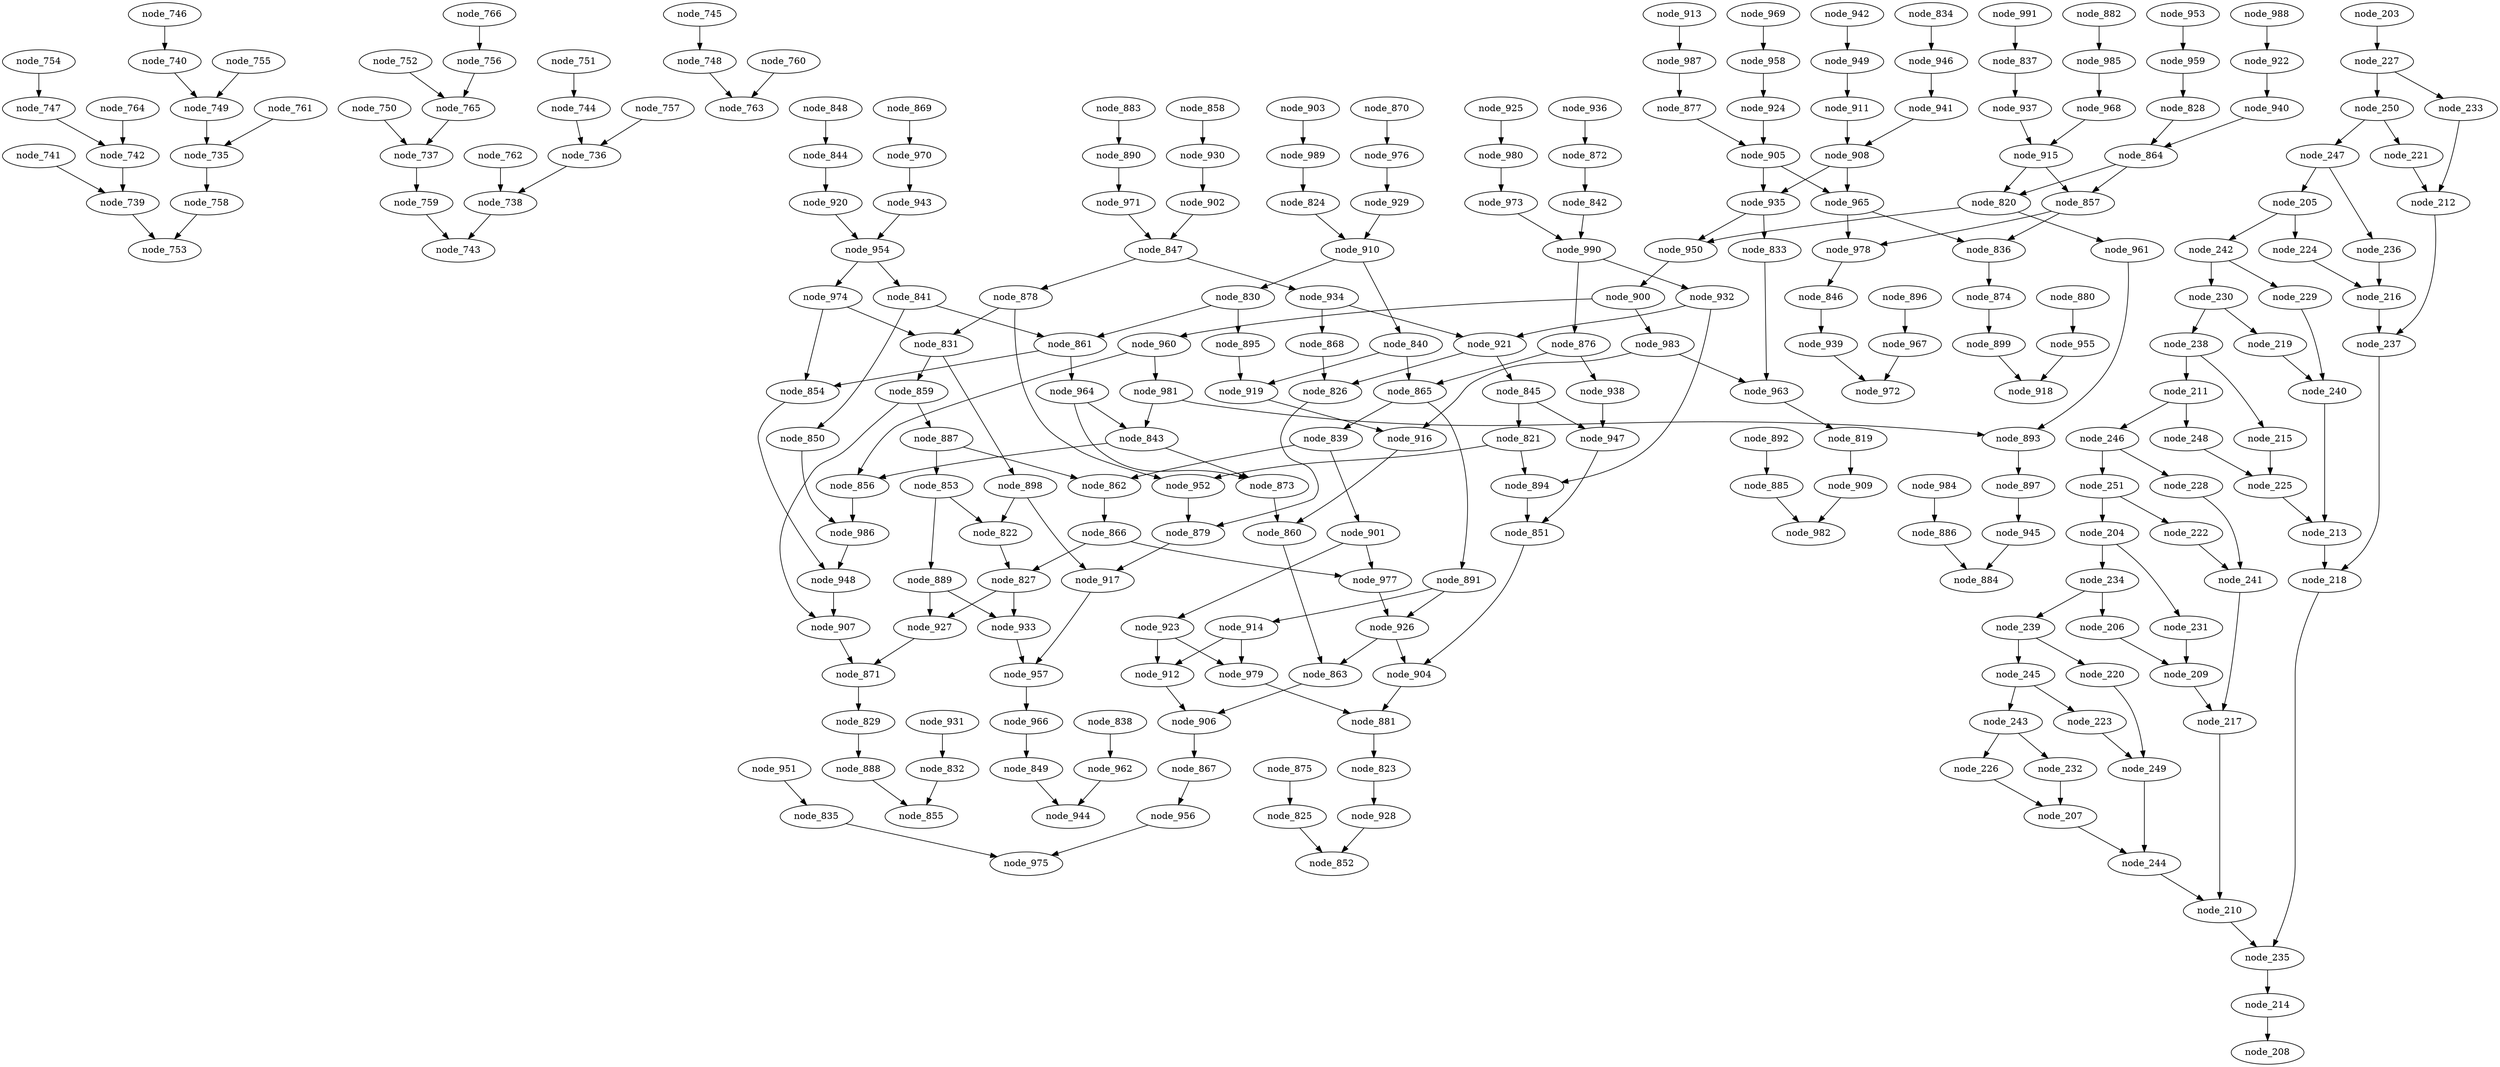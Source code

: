 digraph motion_vectors_jpeg_fdct_islow_Fir16_{
	graph [name=motion_vectors];
	node_735 -> node_758;
	node_736 -> node_738;
	node_737 -> node_759;
	node_738 -> node_743;
	node_739 -> node_753;
	node_740 -> node_749;
	node_741 -> node_739;
	node_742 -> node_739;
	node_744 -> node_736;
	node_745 -> node_748;
	node_746 -> node_740;
	node_747 -> node_742;
	node_748 -> node_763;
	node_749 -> node_735;
	node_750 -> node_737;
	node_751 -> node_744;
	node_752 -> node_765;
	node_754 -> node_747;
	node_755 -> node_749;
	node_756 -> node_765;
	node_757 -> node_736;
	node_758 -> node_753;
	node_759 -> node_743;
	node_760 -> node_763;
	node_761 -> node_735;
	node_762 -> node_738;
	node_764 -> node_742;
	node_765 -> node_737;
	node_766 -> node_756;

	graph [name=jpeg_fdct_islow];
	node_819 -> node_909;
	node_820 -> node_950;
	node_820 -> node_961;
	node_821 -> node_894;
	node_821 -> node_952;
	node_822 -> node_827;
	node_823 -> node_928;
	node_824 -> node_910;
	node_825 -> node_852;
	node_826 -> node_879;
	node_827 -> node_927;
	node_827 -> node_933;
	node_828 -> node_864;
	node_829 -> node_888;
	node_830 -> node_861;
	node_830 -> node_895;
	node_831 -> node_859;
	node_831 -> node_898;
	node_832 -> node_855;
	node_833 -> node_963;
	node_834 -> node_946;
	node_835 -> node_975;
	node_836 -> node_874;
	node_837 -> node_937;
	node_838 -> node_962;
	node_839 -> node_862;
	node_839 -> node_901;
	node_840 -> node_865;
	node_840 -> node_919;
	node_841 -> node_850;
	node_841 -> node_861;
	node_842 -> node_990;
	node_843 -> node_856;
	node_843 -> node_873;
	node_844 -> node_920;
	node_845 -> node_821;
	node_845 -> node_947;
	node_846 -> node_939;
	node_847 -> node_878;
	node_847 -> node_934;
	node_848 -> node_844;
	node_849 -> node_944;
	node_850 -> node_986;
	node_851 -> node_904;
	node_853 -> node_822;
	node_853 -> node_889;
	node_854 -> node_948;
	node_856 -> node_986;
	node_857 -> node_836;
	node_857 -> node_978;
	node_858 -> node_930;
	node_859 -> node_887;
	node_859 -> node_907;
	node_860 -> node_863;
	node_861 -> node_854;
	node_861 -> node_964;
	node_862 -> node_866;
	node_863 -> node_906;
	node_864 -> node_820;
	node_864 -> node_857;
	node_865 -> node_839;
	node_865 -> node_891;
	node_866 -> node_827;
	node_866 -> node_977;
	node_867 -> node_956;
	node_868 -> node_826;
	node_869 -> node_970;
	node_870 -> node_976;
	node_871 -> node_829;
	node_872 -> node_842;
	node_873 -> node_860;
	node_874 -> node_899;
	node_875 -> node_825;
	node_876 -> node_865;
	node_876 -> node_938;
	node_877 -> node_905;
	node_878 -> node_831;
	node_878 -> node_952;
	node_879 -> node_917;
	node_880 -> node_955;
	node_881 -> node_823;
	node_882 -> node_985;
	node_883 -> node_890;
	node_885 -> node_982;
	node_886 -> node_884;
	node_887 -> node_853;
	node_887 -> node_862;
	node_888 -> node_855;
	node_889 -> node_927;
	node_889 -> node_933;
	node_890 -> node_971;
	node_891 -> node_914;
	node_891 -> node_926;
	node_892 -> node_885;
	node_893 -> node_897;
	node_894 -> node_851;
	node_895 -> node_919;
	node_896 -> node_967;
	node_897 -> node_945;
	node_898 -> node_822;
	node_898 -> node_917;
	node_899 -> node_918;
	node_900 -> node_960;
	node_900 -> node_983;
	node_901 -> node_923;
	node_901 -> node_977;
	node_902 -> node_847;
	node_903 -> node_989;
	node_904 -> node_881;
	node_905 -> node_935;
	node_905 -> node_965;
	node_906 -> node_867;
	node_907 -> node_871;
	node_908 -> node_935;
	node_908 -> node_965;
	node_909 -> node_982;
	node_910 -> node_830;
	node_910 -> node_840;
	node_911 -> node_908;
	node_912 -> node_906;
	node_913 -> node_987;
	node_914 -> node_912;
	node_914 -> node_979;
	node_915 -> node_820;
	node_915 -> node_857;
	node_916 -> node_860;
	node_917 -> node_957;
	node_919 -> node_916;
	node_920 -> node_954;
	node_921 -> node_826;
	node_921 -> node_845;
	node_922 -> node_940;
	node_923 -> node_912;
	node_923 -> node_979;
	node_924 -> node_905;
	node_925 -> node_980;
	node_926 -> node_863;
	node_926 -> node_904;
	node_927 -> node_871;
	node_928 -> node_852;
	node_929 -> node_910;
	node_930 -> node_902;
	node_931 -> node_832;
	node_932 -> node_894;
	node_932 -> node_921;
	node_933 -> node_957;
	node_934 -> node_868;
	node_934 -> node_921;
	node_935 -> node_833;
	node_935 -> node_950;
	node_936 -> node_872;
	node_937 -> node_915;
	node_938 -> node_947;
	node_939 -> node_972;
	node_940 -> node_864;
	node_941 -> node_908;
	node_942 -> node_949;
	node_943 -> node_954;
	node_945 -> node_884;
	node_946 -> node_941;
	node_947 -> node_851;
	node_948 -> node_907;
	node_949 -> node_911;
	node_950 -> node_900;
	node_951 -> node_835;
	node_952 -> node_879;
	node_953 -> node_959;
	node_954 -> node_841;
	node_954 -> node_974;
	node_955 -> node_918;
	node_956 -> node_975;
	node_957 -> node_966;
	node_958 -> node_924;
	node_959 -> node_828;
	node_960 -> node_856;
	node_960 -> node_981;
	node_961 -> node_893;
	node_962 -> node_944;
	node_963 -> node_819;
	node_964 -> node_843;
	node_964 -> node_873;
	node_965 -> node_836;
	node_965 -> node_978;
	node_966 -> node_849;
	node_967 -> node_972;
	node_968 -> node_915;
	node_969 -> node_958;
	node_970 -> node_943;
	node_971 -> node_847;
	node_973 -> node_990;
	node_974 -> node_831;
	node_974 -> node_854;
	node_976 -> node_929;
	node_977 -> node_926;
	node_978 -> node_846;
	node_979 -> node_881;
	node_980 -> node_973;
	node_981 -> node_843;
	node_981 -> node_893;
	node_983 -> node_916;
	node_983 -> node_963;
	node_984 -> node_886;
	node_985 -> node_968;
	node_986 -> node_948;
	node_987 -> node_877;
	node_988 -> node_922;
	node_989 -> node_824;
	node_990 -> node_876;
	node_990 -> node_932;
	node_991 -> node_837;

	graph [name=Fir16];
	node_203 -> node_227;
	node_204 -> node_231;
	node_204 -> node_234;
	node_205 -> node_224;
	node_205 -> node_242;
	node_206 -> node_209;
	node_207 -> node_244;
	node_209 -> node_217;
	node_210 -> node_235;
	node_211 -> node_246;
	node_211 -> node_248;
	node_212 -> node_237;
	node_213 -> node_218;
	node_214 -> node_208;
	node_215 -> node_225;
	node_216 -> node_237;
	node_217 -> node_210;
	node_218 -> node_235;
	node_219 -> node_240;
	node_220 -> node_249;
	node_221 -> node_212;
	node_222 -> node_241;
	node_223 -> node_249;
	node_224 -> node_216;
	node_225 -> node_213;
	node_226 -> node_207;
	node_227 -> node_233;
	node_227 -> node_250;
	node_228 -> node_241;
	node_229 -> node_240;
	node_230 -> node_219;
	node_230 -> node_238;
	node_231 -> node_209;
	node_232 -> node_207;
	node_233 -> node_212;
	node_234 -> node_206;
	node_234 -> node_239;
	node_235 -> node_214;
	node_236 -> node_216;
	node_237 -> node_218;
	node_238 -> node_211;
	node_238 -> node_215;
	node_239 -> node_220;
	node_239 -> node_245;
	node_240 -> node_213;
	node_241 -> node_217;
	node_242 -> node_229;
	node_242 -> node_230;
	node_243 -> node_226;
	node_243 -> node_232;
	node_244 -> node_210;
	node_245 -> node_223;
	node_245 -> node_243;
	node_246 -> node_228;
	node_246 -> node_251;
	node_247 -> node_205;
	node_247 -> node_236;
	node_248 -> node_225;
	node_249 -> node_244;
	node_250 -> node_221;
	node_250 -> node_247;
	node_251 -> node_204;
	node_251 -> node_222;

}

